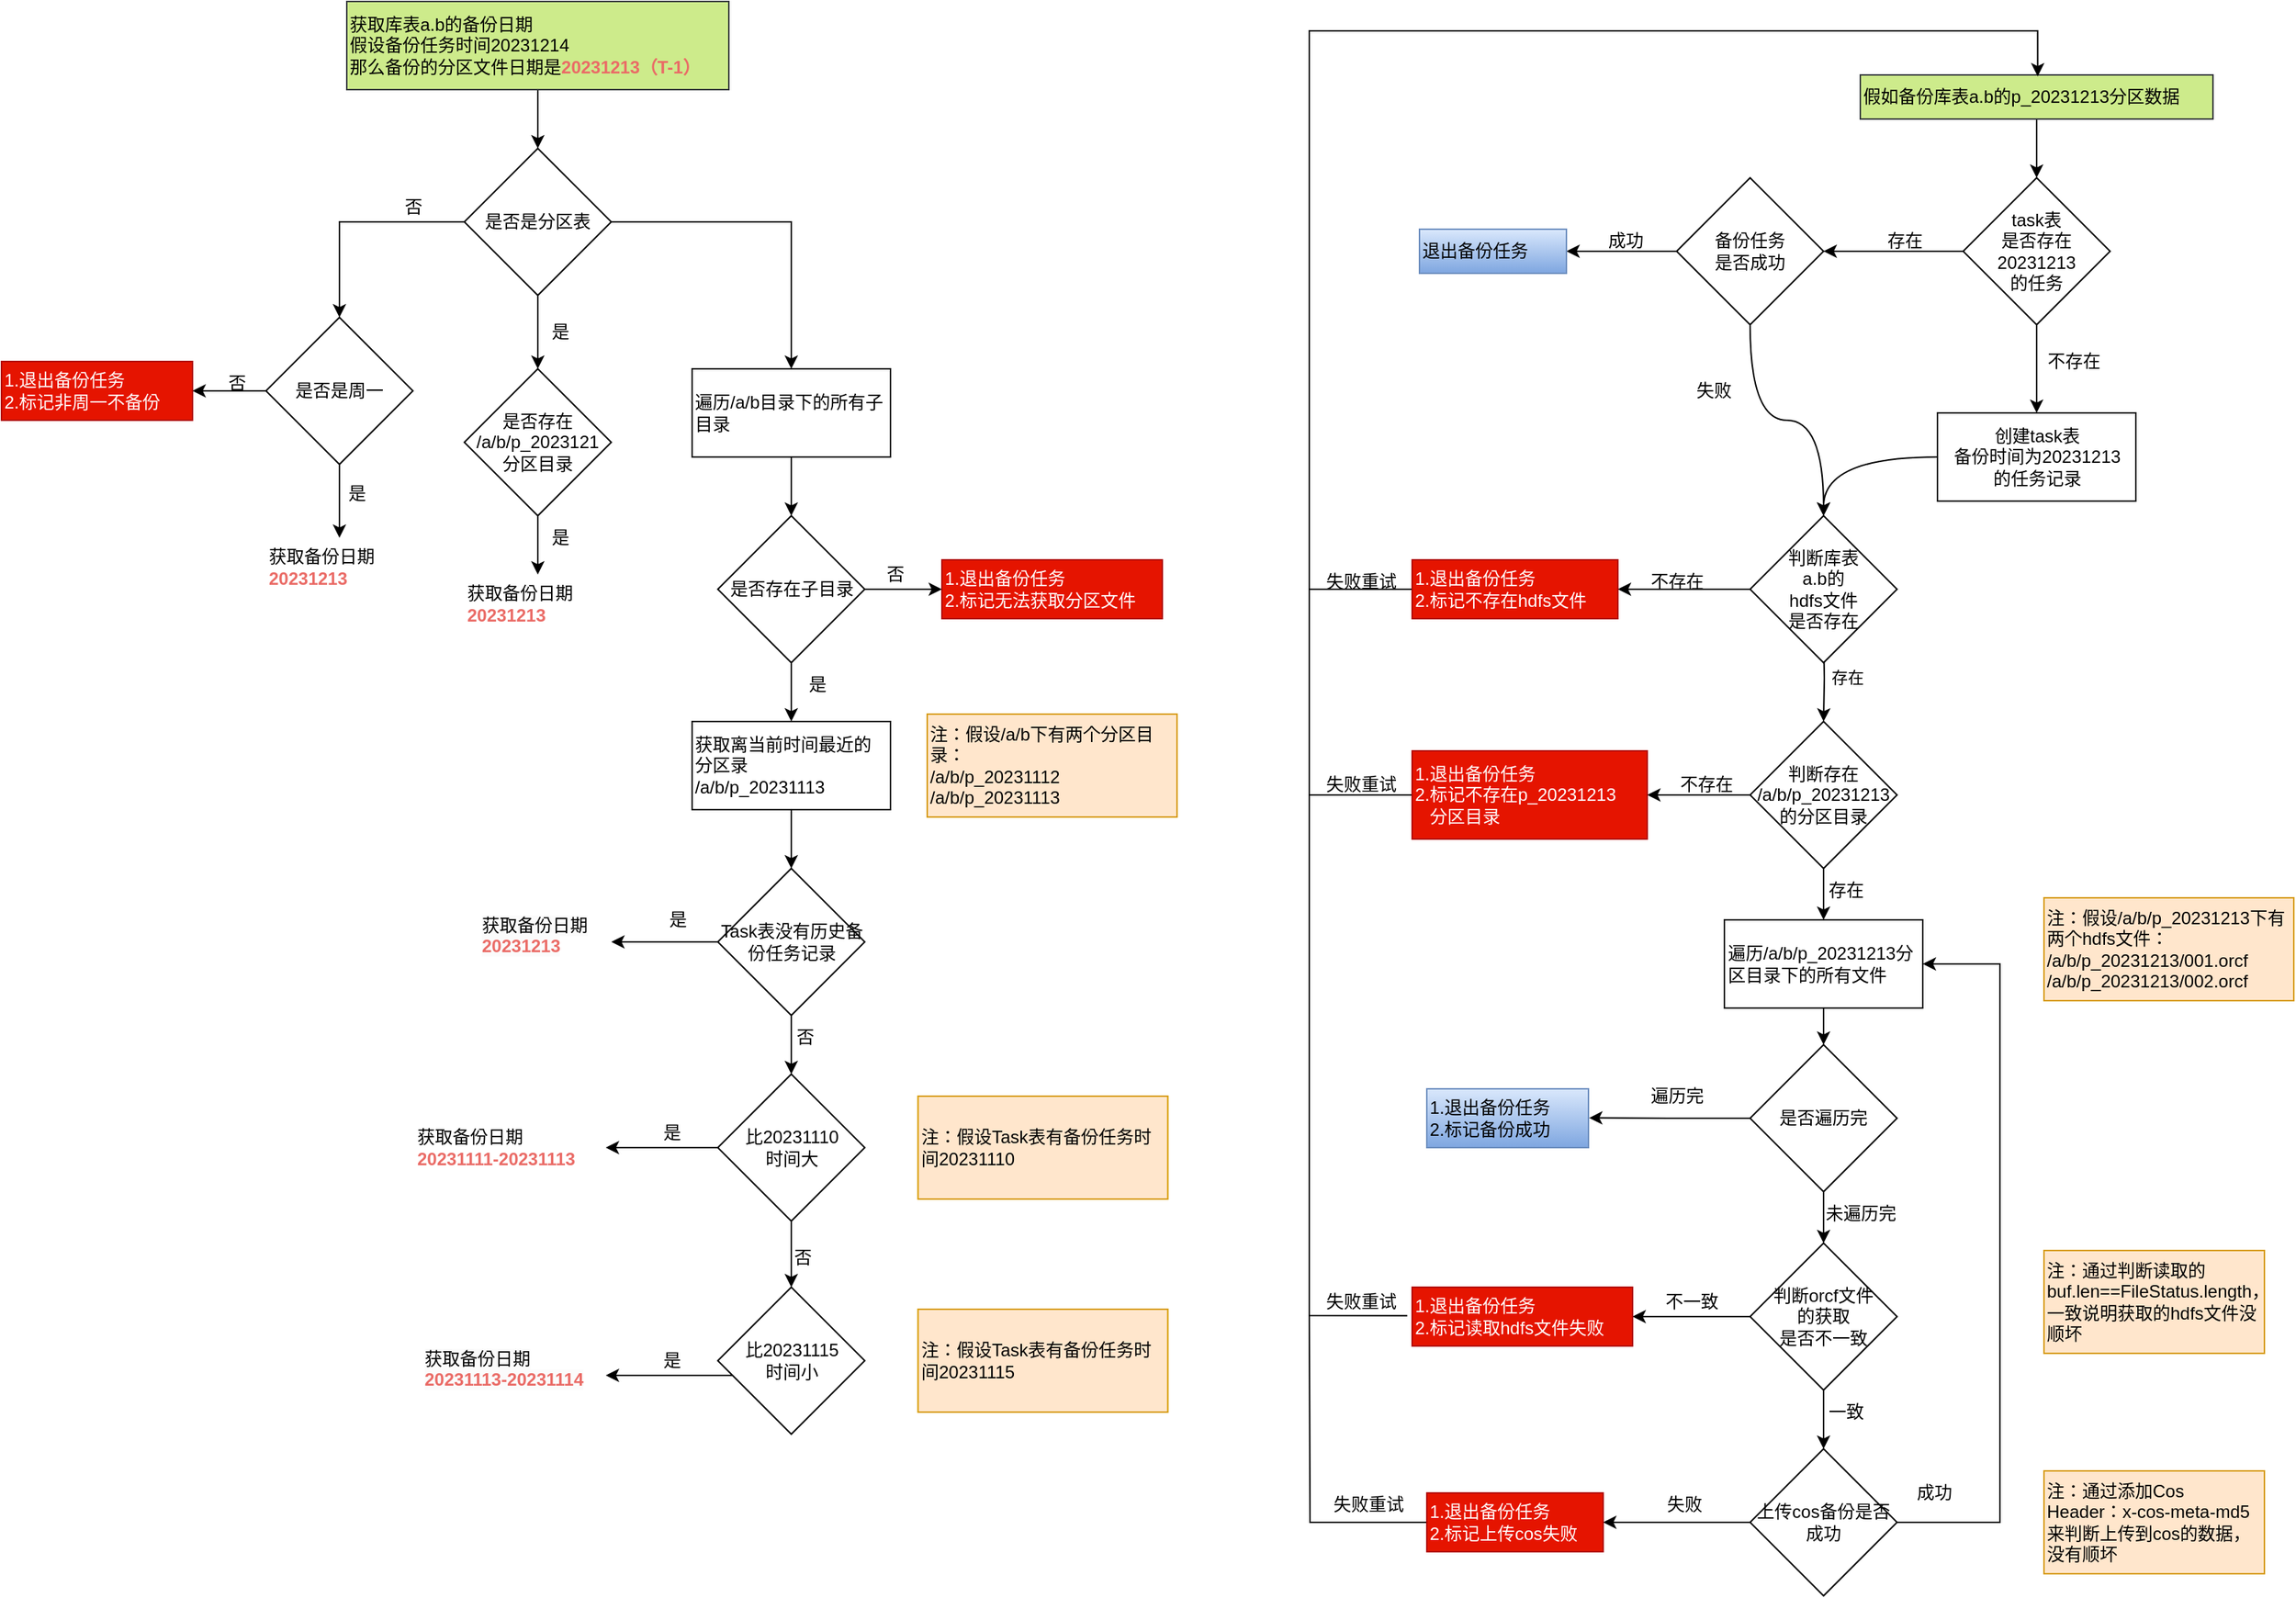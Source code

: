 <mxfile version="22.1.8" type="github">
  <diagram name="Page-1" id="mlTP5GkgayAPcvq2FMzZ">
    <mxGraphModel dx="4140" dy="1319" grid="1" gridSize="10" guides="1" tooltips="1" connect="1" arrows="1" fold="1" page="1" pageScale="1" pageWidth="850" pageHeight="1100" math="0" shadow="0">
      <root>
        <mxCell id="0" />
        <mxCell id="1" parent="0" />
        <mxCell id="9JkG7-nkFBZPGrmJ6e62-5" style="edgeStyle=orthogonalEdgeStyle;rounded=0;orthogonalLoop=1;jettySize=auto;html=1;" parent="1" source="9JkG7-nkFBZPGrmJ6e62-2" target="9JkG7-nkFBZPGrmJ6e62-3" edge="1">
          <mxGeometry relative="1" as="geometry" />
        </mxCell>
        <mxCell id="9JkG7-nkFBZPGrmJ6e62-2" value="假如备份库表a.b的p_20231213分区数据" style="text;html=1;align=left;verticalAlign=middle;resizable=0;points=[];autosize=1;strokeColor=#36393d;fillColor=#cdeb8b;" parent="1" vertex="1">
          <mxGeometry x="295" y="90" width="240" height="30" as="geometry" />
        </mxCell>
        <mxCell id="9JkG7-nkFBZPGrmJ6e62-6" style="edgeStyle=orthogonalEdgeStyle;rounded=0;orthogonalLoop=1;jettySize=auto;html=1;exitX=0.5;exitY=1;exitDx=0;exitDy=0;" parent="1" source="9JkG7-nkFBZPGrmJ6e62-3" target="9JkG7-nkFBZPGrmJ6e62-4" edge="1">
          <mxGeometry relative="1" as="geometry" />
        </mxCell>
        <mxCell id="9JkG7-nkFBZPGrmJ6e62-11" style="edgeStyle=orthogonalEdgeStyle;rounded=0;orthogonalLoop=1;jettySize=auto;html=1;entryX=1;entryY=0.5;entryDx=0;entryDy=0;" parent="1" source="9JkG7-nkFBZPGrmJ6e62-3" target="9JkG7-nkFBZPGrmJ6e62-10" edge="1">
          <mxGeometry relative="1" as="geometry" />
        </mxCell>
        <mxCell id="9JkG7-nkFBZPGrmJ6e62-3" value="task表&lt;br&gt;是否存在20231213&lt;br&gt;的任务" style="rhombus;whiteSpace=wrap;html=1;" parent="1" vertex="1">
          <mxGeometry x="365" y="160" width="100" height="100" as="geometry" />
        </mxCell>
        <mxCell id="9JkG7-nkFBZPGrmJ6e62-18" style="edgeStyle=orthogonalEdgeStyle;rounded=0;orthogonalLoop=1;jettySize=auto;html=1;entryX=0.5;entryY=0;entryDx=0;entryDy=0;curved=1;" parent="1" source="9JkG7-nkFBZPGrmJ6e62-4" target="9JkG7-nkFBZPGrmJ6e62-16" edge="1">
          <mxGeometry relative="1" as="geometry" />
        </mxCell>
        <mxCell id="9JkG7-nkFBZPGrmJ6e62-4" value="创建task表&lt;br&gt;备份时间为20231213&lt;br&gt;的任务记录" style="rounded=0;whiteSpace=wrap;html=1;" parent="1" vertex="1">
          <mxGeometry x="347.5" y="320" width="135" height="60" as="geometry" />
        </mxCell>
        <mxCell id="9JkG7-nkFBZPGrmJ6e62-7" value="不存在" style="text;html=1;align=center;verticalAlign=middle;resizable=0;points=[];autosize=1;strokeColor=none;fillColor=none;" parent="1" vertex="1">
          <mxGeometry x="410" y="270" width="60" height="30" as="geometry" />
        </mxCell>
        <mxCell id="9JkG7-nkFBZPGrmJ6e62-13" style="edgeStyle=orthogonalEdgeStyle;rounded=0;orthogonalLoop=1;jettySize=auto;html=1;" parent="1" source="9JkG7-nkFBZPGrmJ6e62-10" target="9JkG7-nkFBZPGrmJ6e62-12" edge="1">
          <mxGeometry relative="1" as="geometry" />
        </mxCell>
        <mxCell id="9JkG7-nkFBZPGrmJ6e62-17" style="edgeStyle=orthogonalEdgeStyle;rounded=0;orthogonalLoop=1;jettySize=auto;html=1;entryX=0.5;entryY=0;entryDx=0;entryDy=0;curved=1;" parent="1" source="9JkG7-nkFBZPGrmJ6e62-10" target="9JkG7-nkFBZPGrmJ6e62-16" edge="1">
          <mxGeometry relative="1" as="geometry" />
        </mxCell>
        <mxCell id="9JkG7-nkFBZPGrmJ6e62-10" value="备份任务&lt;br&gt;是否成功" style="rhombus;whiteSpace=wrap;html=1;" parent="1" vertex="1">
          <mxGeometry x="170" y="160" width="100" height="100" as="geometry" />
        </mxCell>
        <mxCell id="9JkG7-nkFBZPGrmJ6e62-12" value="退出备份任务" style="text;html=1;align=left;verticalAlign=middle;resizable=0;points=[];autosize=1;strokeColor=#6c8ebf;fillColor=#dae8fc;gradientColor=#7ea6e0;" parent="1" vertex="1">
          <mxGeometry x="-5" y="195" width="100" height="30" as="geometry" />
        </mxCell>
        <mxCell id="9JkG7-nkFBZPGrmJ6e62-14" value="成功" style="text;html=1;align=center;verticalAlign=middle;resizable=0;points=[];autosize=1;strokeColor=none;fillColor=none;" parent="1" vertex="1">
          <mxGeometry x="110" y="188" width="50" height="30" as="geometry" />
        </mxCell>
        <mxCell id="9JkG7-nkFBZPGrmJ6e62-15" value="存在" style="text;html=1;align=center;verticalAlign=middle;resizable=0;points=[];autosize=1;strokeColor=none;fillColor=none;" parent="1" vertex="1">
          <mxGeometry x="300" y="188" width="50" height="30" as="geometry" />
        </mxCell>
        <mxCell id="9JkG7-nkFBZPGrmJ6e62-20" style="edgeStyle=orthogonalEdgeStyle;rounded=0;orthogonalLoop=1;jettySize=auto;html=1;" parent="1" source="9JkG7-nkFBZPGrmJ6e62-16" target="9JkG7-nkFBZPGrmJ6e62-19" edge="1">
          <mxGeometry relative="1" as="geometry" />
        </mxCell>
        <mxCell id="9JkG7-nkFBZPGrmJ6e62-23" style="edgeStyle=orthogonalEdgeStyle;rounded=0;orthogonalLoop=1;jettySize=auto;html=1;" parent="1" target="9JkG7-nkFBZPGrmJ6e62-22" edge="1">
          <mxGeometry relative="1" as="geometry">
            <mxPoint x="270" y="470" as="sourcePoint" />
          </mxGeometry>
        </mxCell>
        <mxCell id="9JkG7-nkFBZPGrmJ6e62-24" value="存在" style="edgeLabel;html=1;align=center;verticalAlign=middle;resizable=0;points=[];" parent="9JkG7-nkFBZPGrmJ6e62-23" vertex="1" connectable="0">
          <mxGeometry x="-0.4" y="8" relative="1" as="geometry">
            <mxPoint x="7" y="12" as="offset" />
          </mxGeometry>
        </mxCell>
        <mxCell id="9JkG7-nkFBZPGrmJ6e62-16" value="判断库表&lt;br&gt;a.b的&lt;br&gt;hdfs文件&lt;br&gt;是否存在" style="rhombus;whiteSpace=wrap;html=1;" parent="1" vertex="1">
          <mxGeometry x="220" y="390" width="100" height="100" as="geometry" />
        </mxCell>
        <mxCell id="9JkG7-nkFBZPGrmJ6e62-71" style="edgeStyle=orthogonalEdgeStyle;rounded=0;orthogonalLoop=1;jettySize=auto;html=1;entryX=0.503;entryY=0.033;entryDx=0;entryDy=0;entryPerimeter=0;" parent="1" source="9JkG7-nkFBZPGrmJ6e62-19" target="9JkG7-nkFBZPGrmJ6e62-2" edge="1">
          <mxGeometry relative="1" as="geometry">
            <mxPoint x="-50" y="110" as="targetPoint" />
            <Array as="points">
              <mxPoint x="-80" y="440" />
              <mxPoint x="-80" y="60" />
              <mxPoint x="416" y="60" />
            </Array>
          </mxGeometry>
        </mxCell>
        <mxCell id="9JkG7-nkFBZPGrmJ6e62-19" value="1.退出备份任务&lt;br&gt;2.标记不存在hdfs文件" style="text;html=1;align=left;verticalAlign=middle;resizable=0;points=[];autosize=1;strokeColor=#B20000;fillColor=#e51400;fontColor=#ffffff;" parent="1" vertex="1">
          <mxGeometry x="-10" y="420" width="140" height="40" as="geometry" />
        </mxCell>
        <mxCell id="9JkG7-nkFBZPGrmJ6e62-21" value="不存在" style="text;html=1;align=center;verticalAlign=middle;resizable=0;points=[];autosize=1;strokeColor=none;fillColor=none;" parent="1" vertex="1">
          <mxGeometry x="140" y="420" width="60" height="30" as="geometry" />
        </mxCell>
        <mxCell id="9JkG7-nkFBZPGrmJ6e62-27" style="edgeStyle=orthogonalEdgeStyle;rounded=0;orthogonalLoop=1;jettySize=auto;html=1;" parent="1" source="9JkG7-nkFBZPGrmJ6e62-22" target="9JkG7-nkFBZPGrmJ6e62-25" edge="1">
          <mxGeometry relative="1" as="geometry" />
        </mxCell>
        <mxCell id="9JkG7-nkFBZPGrmJ6e62-31" style="edgeStyle=orthogonalEdgeStyle;rounded=0;orthogonalLoop=1;jettySize=auto;html=1;" parent="1" source="9JkG7-nkFBZPGrmJ6e62-22" target="9JkG7-nkFBZPGrmJ6e62-30" edge="1">
          <mxGeometry relative="1" as="geometry" />
        </mxCell>
        <mxCell id="9JkG7-nkFBZPGrmJ6e62-22" value="判断存在&lt;br&gt;/a/b/p_20231213&lt;br&gt;的分区目录" style="rhombus;whiteSpace=wrap;html=1;" parent="1" vertex="1">
          <mxGeometry x="220" y="530" width="100" height="100" as="geometry" />
        </mxCell>
        <mxCell id="9JkG7-nkFBZPGrmJ6e62-72" style="edgeStyle=orthogonalEdgeStyle;rounded=0;orthogonalLoop=1;jettySize=auto;html=1;endArrow=none;endFill=0;" parent="1" source="9JkG7-nkFBZPGrmJ6e62-25" edge="1">
          <mxGeometry relative="1" as="geometry">
            <mxPoint x="-60" y="440" as="targetPoint" />
            <Array as="points">
              <mxPoint x="-80" y="580" />
              <mxPoint x="-80" y="440" />
            </Array>
          </mxGeometry>
        </mxCell>
        <mxCell id="9JkG7-nkFBZPGrmJ6e62-25" value="1.退出备份任务&lt;br&gt;2.标记不存在p_20231213&lt;br&gt;&amp;nbsp; &amp;nbsp;分区目录" style="text;html=1;align=left;verticalAlign=middle;resizable=0;points=[];autosize=1;strokeColor=#B20000;fillColor=#e51400;fontColor=#ffffff;" parent="1" vertex="1">
          <mxGeometry x="-10" y="550" width="160" height="60" as="geometry" />
        </mxCell>
        <mxCell id="9JkG7-nkFBZPGrmJ6e62-28" value="不存在" style="text;html=1;align=center;verticalAlign=middle;resizable=0;points=[];autosize=1;strokeColor=none;fillColor=none;" parent="1" vertex="1">
          <mxGeometry x="160" y="558" width="60" height="30" as="geometry" />
        </mxCell>
        <mxCell id="9JkG7-nkFBZPGrmJ6e62-35" style="edgeStyle=orthogonalEdgeStyle;rounded=0;orthogonalLoop=1;jettySize=auto;html=1;entryX=0.5;entryY=0;entryDx=0;entryDy=0;" parent="1" source="9JkG7-nkFBZPGrmJ6e62-30" target="9JkG7-nkFBZPGrmJ6e62-33" edge="1">
          <mxGeometry relative="1" as="geometry" />
        </mxCell>
        <mxCell id="9JkG7-nkFBZPGrmJ6e62-30" value="遍历/a/b/p_20231213分区目录下的所有文件" style="rounded=0;whiteSpace=wrap;html=1;align=left;" parent="1" vertex="1">
          <mxGeometry x="202.5" y="665" width="135" height="60" as="geometry" />
        </mxCell>
        <mxCell id="9JkG7-nkFBZPGrmJ6e62-32" value="存在" style="text;html=1;align=center;verticalAlign=middle;resizable=0;points=[];autosize=1;strokeColor=none;fillColor=none;" parent="1" vertex="1">
          <mxGeometry x="260" y="630" width="50" height="30" as="geometry" />
        </mxCell>
        <mxCell id="9JkG7-nkFBZPGrmJ6e62-50" style="edgeStyle=orthogonalEdgeStyle;rounded=0;orthogonalLoop=1;jettySize=auto;html=1;" parent="1" source="9JkG7-nkFBZPGrmJ6e62-33" target="9JkG7-nkFBZPGrmJ6e62-45" edge="1">
          <mxGeometry relative="1" as="geometry" />
        </mxCell>
        <mxCell id="9JkG7-nkFBZPGrmJ6e62-33" value="是否遍历完" style="rhombus;whiteSpace=wrap;html=1;" parent="1" vertex="1">
          <mxGeometry x="220" y="750" width="100" height="100" as="geometry" />
        </mxCell>
        <mxCell id="9JkG7-nkFBZPGrmJ6e62-38" value="注：假设/a/b/p_20231213下有两个hdfs文件：&lt;br&gt;/a/b/p_20231213/001.orcf&lt;br&gt;/a/b/p_20231213/002.orcf" style="rounded=0;whiteSpace=wrap;html=1;align=left;fillColor=#ffe6cc;strokeColor=#d79b00;" parent="1" vertex="1">
          <mxGeometry x="420" y="650" width="170" height="70" as="geometry" />
        </mxCell>
        <mxCell id="9JkG7-nkFBZPGrmJ6e62-40" value="注：通过判断读取的buf.len==FileStatus.length，一致说明获取的hdfs文件没顺坏&amp;nbsp;" style="rounded=0;whiteSpace=wrap;html=1;align=left;fillColor=#ffe6cc;strokeColor=#d79b00;" parent="1" vertex="1">
          <mxGeometry x="420" y="890" width="150" height="70" as="geometry" />
        </mxCell>
        <mxCell id="9JkG7-nkFBZPGrmJ6e62-42" value="遍历完" style="text;html=1;align=center;verticalAlign=middle;resizable=0;points=[];autosize=1;strokeColor=none;fillColor=none;" parent="1" vertex="1">
          <mxGeometry x="140" y="770" width="60" height="30" as="geometry" />
        </mxCell>
        <mxCell id="9JkG7-nkFBZPGrmJ6e62-43" value="1.退出备份任务&lt;br&gt;2.标记备份成功" style="text;html=1;align=left;verticalAlign=middle;resizable=0;points=[];autosize=1;strokeColor=#6c8ebf;fillColor=#dae8fc;gradientColor=#7ea6e0;" parent="1" vertex="1">
          <mxGeometry y="780" width="110" height="40" as="geometry" />
        </mxCell>
        <mxCell id="9JkG7-nkFBZPGrmJ6e62-44" style="edgeStyle=orthogonalEdgeStyle;rounded=0;orthogonalLoop=1;jettySize=auto;html=1;" parent="1" source="9JkG7-nkFBZPGrmJ6e62-45" target="9JkG7-nkFBZPGrmJ6e62-47" edge="1">
          <mxGeometry relative="1" as="geometry">
            <mxPoint x="150" y="960" as="targetPoint" />
          </mxGeometry>
        </mxCell>
        <mxCell id="9JkG7-nkFBZPGrmJ6e62-53" style="edgeStyle=orthogonalEdgeStyle;rounded=0;orthogonalLoop=1;jettySize=auto;html=1;" parent="1" source="9JkG7-nkFBZPGrmJ6e62-45" target="9JkG7-nkFBZPGrmJ6e62-52" edge="1">
          <mxGeometry relative="1" as="geometry" />
        </mxCell>
        <mxCell id="9JkG7-nkFBZPGrmJ6e62-45" value="判断orcf文件&lt;br&gt;的获取&lt;br&gt;是否不一致" style="rhombus;whiteSpace=wrap;html=1;" parent="1" vertex="1">
          <mxGeometry x="220" y="885" width="100" height="100" as="geometry" />
        </mxCell>
        <mxCell id="9JkG7-nkFBZPGrmJ6e62-46" value="不一致" style="text;html=1;align=center;verticalAlign=middle;resizable=0;points=[];autosize=1;strokeColor=none;fillColor=none;" parent="1" vertex="1">
          <mxGeometry x="150" y="910" width="60" height="30" as="geometry" />
        </mxCell>
        <mxCell id="9JkG7-nkFBZPGrmJ6e62-73" style="edgeStyle=orthogonalEdgeStyle;rounded=0;orthogonalLoop=1;jettySize=auto;html=1;endArrow=none;endFill=0;exitX=-0.022;exitY=0.483;exitDx=0;exitDy=0;exitPerimeter=0;" parent="1" source="9JkG7-nkFBZPGrmJ6e62-47" edge="1">
          <mxGeometry relative="1" as="geometry">
            <mxPoint x="-70" y="580.0" as="targetPoint" />
            <mxPoint x="-20" y="935.03" as="sourcePoint" />
            <Array as="points">
              <mxPoint x="-80" y="934" />
              <mxPoint x="-80" y="580" />
            </Array>
          </mxGeometry>
        </mxCell>
        <mxCell id="9JkG7-nkFBZPGrmJ6e62-47" value="1.退出备份任务&lt;br&gt;2.标记读取hdfs文件失败" style="text;html=1;align=left;verticalAlign=middle;resizable=0;points=[];autosize=1;strokeColor=#B20000;fillColor=#e51400;fontColor=#ffffff;" parent="1" vertex="1">
          <mxGeometry x="-10" y="915" width="150" height="40" as="geometry" />
        </mxCell>
        <mxCell id="9JkG7-nkFBZPGrmJ6e62-49" style="edgeStyle=orthogonalEdgeStyle;rounded=0;orthogonalLoop=1;jettySize=auto;html=1;entryX=1.004;entryY=0.494;entryDx=0;entryDy=0;entryPerimeter=0;" parent="1" source="9JkG7-nkFBZPGrmJ6e62-33" target="9JkG7-nkFBZPGrmJ6e62-43" edge="1">
          <mxGeometry relative="1" as="geometry" />
        </mxCell>
        <mxCell id="9JkG7-nkFBZPGrmJ6e62-51" value="未遍历完" style="text;html=1;align=center;verticalAlign=middle;resizable=0;points=[];autosize=1;strokeColor=none;fillColor=none;" parent="1" vertex="1">
          <mxGeometry x="260" y="850" width="70" height="30" as="geometry" />
        </mxCell>
        <mxCell id="9JkG7-nkFBZPGrmJ6e62-56" style="edgeStyle=orthogonalEdgeStyle;rounded=0;orthogonalLoop=1;jettySize=auto;html=1;" parent="1" source="9JkG7-nkFBZPGrmJ6e62-52" target="9JkG7-nkFBZPGrmJ6e62-55" edge="1">
          <mxGeometry relative="1" as="geometry" />
        </mxCell>
        <mxCell id="9JkG7-nkFBZPGrmJ6e62-66" style="edgeStyle=orthogonalEdgeStyle;rounded=0;orthogonalLoop=1;jettySize=auto;html=1;exitX=1;exitY=0.5;exitDx=0;exitDy=0;entryX=1;entryY=0.5;entryDx=0;entryDy=0;" parent="1" source="9JkG7-nkFBZPGrmJ6e62-52" target="9JkG7-nkFBZPGrmJ6e62-30" edge="1">
          <mxGeometry relative="1" as="geometry">
            <mxPoint x="360" y="1118" as="sourcePoint" />
            <mxPoint x="377.5" y="693" as="targetPoint" />
            <Array as="points">
              <mxPoint x="390" y="1075" />
              <mxPoint x="390" y="695" />
            </Array>
          </mxGeometry>
        </mxCell>
        <mxCell id="9JkG7-nkFBZPGrmJ6e62-52" value="上传cos备份是否成功" style="rhombus;whiteSpace=wrap;html=1;" parent="1" vertex="1">
          <mxGeometry x="220" y="1025" width="100" height="100" as="geometry" />
        </mxCell>
        <mxCell id="9JkG7-nkFBZPGrmJ6e62-54" value="一致" style="text;html=1;align=center;verticalAlign=middle;resizable=0;points=[];autosize=1;strokeColor=none;fillColor=none;" parent="1" vertex="1">
          <mxGeometry x="260" y="985" width="50" height="30" as="geometry" />
        </mxCell>
        <mxCell id="9JkG7-nkFBZPGrmJ6e62-77" style="edgeStyle=orthogonalEdgeStyle;rounded=0;orthogonalLoop=1;jettySize=auto;html=1;endArrow=none;endFill=0;" parent="1" source="9JkG7-nkFBZPGrmJ6e62-55" edge="1">
          <mxGeometry relative="1" as="geometry">
            <mxPoint x="-80" y="930" as="targetPoint" />
          </mxGeometry>
        </mxCell>
        <mxCell id="9JkG7-nkFBZPGrmJ6e62-55" value="1.退出备份任务&lt;br&gt;2.标记上传cos失败" style="text;html=1;align=left;verticalAlign=middle;resizable=0;points=[];autosize=1;strokeColor=#B20000;fillColor=#e51400;fontColor=#ffffff;" parent="1" vertex="1">
          <mxGeometry y="1055" width="120" height="40" as="geometry" />
        </mxCell>
        <mxCell id="9JkG7-nkFBZPGrmJ6e62-57" value="失败" style="text;html=1;align=center;verticalAlign=middle;resizable=0;points=[];autosize=1;strokeColor=none;fillColor=none;" parent="1" vertex="1">
          <mxGeometry x="150" y="1048" width="50" height="30" as="geometry" />
        </mxCell>
        <mxCell id="9JkG7-nkFBZPGrmJ6e62-61" value="失败" style="text;html=1;align=center;verticalAlign=middle;resizable=0;points=[];autosize=1;strokeColor=none;fillColor=none;" parent="1" vertex="1">
          <mxGeometry x="170" y="290" width="50" height="30" as="geometry" />
        </mxCell>
        <mxCell id="9JkG7-nkFBZPGrmJ6e62-62" value="注：通过添加Cos Header：x-cos-meta-md5 来判断上传到cos的数据，没有顺坏" style="rounded=0;whiteSpace=wrap;html=1;align=left;fillColor=#ffe6cc;strokeColor=#d79b00;" parent="1" vertex="1">
          <mxGeometry x="420" y="1040" width="150" height="70" as="geometry" />
        </mxCell>
        <mxCell id="9JkG7-nkFBZPGrmJ6e62-67" value="成功" style="text;html=1;align=center;verticalAlign=middle;resizable=0;points=[];autosize=1;strokeColor=none;fillColor=none;" parent="1" vertex="1">
          <mxGeometry x="320" y="1040" width="50" height="30" as="geometry" />
        </mxCell>
        <mxCell id="9JkG7-nkFBZPGrmJ6e62-75" value="失败重试" style="text;html=1;align=center;verticalAlign=middle;resizable=0;points=[];autosize=1;strokeColor=none;fillColor=none;" parent="1" vertex="1">
          <mxGeometry x="-80" y="420" width="70" height="30" as="geometry" />
        </mxCell>
        <mxCell id="9JkG7-nkFBZPGrmJ6e62-78" value="失败重试" style="text;html=1;align=center;verticalAlign=middle;resizable=0;points=[];autosize=1;strokeColor=none;fillColor=none;" parent="1" vertex="1">
          <mxGeometry x="-80" y="558" width="70" height="30" as="geometry" />
        </mxCell>
        <mxCell id="9JkG7-nkFBZPGrmJ6e62-79" value="失败重试" style="text;html=1;align=center;verticalAlign=middle;resizable=0;points=[];autosize=1;strokeColor=none;fillColor=none;" parent="1" vertex="1">
          <mxGeometry x="-80" y="910" width="70" height="30" as="geometry" />
        </mxCell>
        <mxCell id="9JkG7-nkFBZPGrmJ6e62-80" value="失败重试" style="text;html=1;align=center;verticalAlign=middle;resizable=0;points=[];autosize=1;strokeColor=none;fillColor=none;" parent="1" vertex="1">
          <mxGeometry x="-75" y="1048" width="70" height="30" as="geometry" />
        </mxCell>
        <mxCell id="yVIKYQYEI10mW0dex-vL-10" style="edgeStyle=orthogonalEdgeStyle;rounded=0;orthogonalLoop=1;jettySize=auto;html=1;" edge="1" parent="1" source="yVIKYQYEI10mW0dex-vL-1" target="yVIKYQYEI10mW0dex-vL-3">
          <mxGeometry relative="1" as="geometry" />
        </mxCell>
        <mxCell id="yVIKYQYEI10mW0dex-vL-1" value="获取库表a.b的备份日期&lt;br&gt;假设备份任务时间20231214&lt;br&gt;那么备份的分区文件日期是&lt;font color=&quot;#ea6b66&quot;&gt;&lt;b&gt;20231213（T-1）&lt;/b&gt;&lt;/font&gt;" style="text;html=1;align=left;verticalAlign=middle;resizable=0;points=[];autosize=1;strokeColor=#36393d;fillColor=#cdeb8b;" vertex="1" parent="1">
          <mxGeometry x="-735" y="40" width="260" height="60" as="geometry" />
        </mxCell>
        <mxCell id="yVIKYQYEI10mW0dex-vL-5" style="edgeStyle=orthogonalEdgeStyle;rounded=0;orthogonalLoop=1;jettySize=auto;html=1;" edge="1" parent="1" source="yVIKYQYEI10mW0dex-vL-3" target="yVIKYQYEI10mW0dex-vL-4">
          <mxGeometry relative="1" as="geometry" />
        </mxCell>
        <mxCell id="yVIKYQYEI10mW0dex-vL-15" style="edgeStyle=orthogonalEdgeStyle;rounded=0;orthogonalLoop=1;jettySize=auto;html=1;entryX=0.5;entryY=0;entryDx=0;entryDy=0;" edge="1" parent="1" source="yVIKYQYEI10mW0dex-vL-3" target="yVIKYQYEI10mW0dex-vL-16">
          <mxGeometry relative="1" as="geometry">
            <mxPoint x="-540" y="320" as="targetPoint" />
          </mxGeometry>
        </mxCell>
        <mxCell id="yVIKYQYEI10mW0dex-vL-21" style="edgeStyle=orthogonalEdgeStyle;rounded=0;orthogonalLoop=1;jettySize=auto;html=1;entryX=0.5;entryY=0;entryDx=0;entryDy=0;" edge="1" parent="1" source="yVIKYQYEI10mW0dex-vL-3" target="yVIKYQYEI10mW0dex-vL-22">
          <mxGeometry relative="1" as="geometry">
            <mxPoint x="-410" y="310" as="targetPoint" />
          </mxGeometry>
        </mxCell>
        <mxCell id="yVIKYQYEI10mW0dex-vL-3" value="是否是分区表" style="rhombus;whiteSpace=wrap;html=1;" vertex="1" parent="1">
          <mxGeometry x="-655" y="140" width="100" height="100" as="geometry" />
        </mxCell>
        <mxCell id="yVIKYQYEI10mW0dex-vL-8" style="edgeStyle=orthogonalEdgeStyle;rounded=0;orthogonalLoop=1;jettySize=auto;html=1;" edge="1" parent="1" source="yVIKYQYEI10mW0dex-vL-4" target="yVIKYQYEI10mW0dex-vL-7">
          <mxGeometry relative="1" as="geometry" />
        </mxCell>
        <mxCell id="yVIKYQYEI10mW0dex-vL-13" style="edgeStyle=orthogonalEdgeStyle;rounded=0;orthogonalLoop=1;jettySize=auto;html=1;" edge="1" parent="1" source="yVIKYQYEI10mW0dex-vL-4" target="yVIKYQYEI10mW0dex-vL-12">
          <mxGeometry relative="1" as="geometry" />
        </mxCell>
        <mxCell id="yVIKYQYEI10mW0dex-vL-4" value="是否是周一" style="rhombus;whiteSpace=wrap;html=1;" vertex="1" parent="1">
          <mxGeometry x="-790" y="255" width="100" height="100" as="geometry" />
        </mxCell>
        <mxCell id="yVIKYQYEI10mW0dex-vL-7" value="获取备份日期&lt;br&gt;&lt;b style=&quot;--tw-border-spacing-x: 0; --tw-border-spacing-y: 0; --tw-translate-x: 0; --tw-translate-y: 0; --tw-rotate: 0; --tw-skew-x: 0; --tw-skew-y: 0; --tw-scale-x: 1; --tw-scale-y: 1; --tw-pan-x: ; --tw-pan-y: ; --tw-pinch-zoom: ; --tw-scroll-snap-strictness: proximity; --tw-gradient-from-position: ; --tw-gradient-via-position: ; --tw-gradient-to-position: ; --tw-ordinal: ; --tw-slashed-zero: ; --tw-numeric-figure: ; --tw-numeric-spacing: ; --tw-numeric-fraction: ; --tw-ring-inset: ; --tw-ring-offset-width: 0px; --tw-ring-offset-color: #fff; --tw-ring-color: rgb(59 130 246 / .5); --tw-ring-offset-shadow: 0 0 #0000; --tw-ring-shadow: 0 0 #0000; --tw-shadow: 0 0 #0000; --tw-shadow-colored: 0 0 #0000; --tw-blur: ; --tw-brightness: ; --tw-contrast: ; --tw-grayscale: ; --tw-hue-rotate: ; --tw-invert: ; --tw-saturate: ; --tw-sepia: ; --tw-drop-shadow: ; --tw-backdrop-blur: ; --tw-backdrop-brightness: ; --tw-backdrop-contrast: ; --tw-backdrop-grayscale: ; --tw-backdrop-hue-rotate: ; --tw-backdrop-invert: ; --tw-backdrop-opacity: ; --tw-backdrop-saturate: ; --tw-backdrop-sepia: ; border-color: var(--border-color); color: rgb(234, 107, 102);&quot;&gt;20231213&lt;/b&gt;" style="text;html=1;align=left;verticalAlign=middle;resizable=0;points=[];autosize=1;strokeColor=none;fillColor=none;" vertex="1" parent="1">
          <mxGeometry x="-790" y="405" width="100" height="40" as="geometry" />
        </mxCell>
        <mxCell id="yVIKYQYEI10mW0dex-vL-9" value="否" style="text;html=1;align=center;verticalAlign=middle;resizable=0;points=[];autosize=1;strokeColor=none;fillColor=none;" vertex="1" parent="1">
          <mxGeometry x="-710" y="165" width="40" height="30" as="geometry" />
        </mxCell>
        <mxCell id="yVIKYQYEI10mW0dex-vL-11" value="&amp;nbsp;是" style="text;html=1;align=center;verticalAlign=middle;resizable=0;points=[];autosize=1;strokeColor=none;fillColor=none;" vertex="1" parent="1">
          <mxGeometry x="-750" y="360" width="40" height="30" as="geometry" />
        </mxCell>
        <mxCell id="yVIKYQYEI10mW0dex-vL-12" value="1.退出备份任务&lt;br&gt;2.标记非周一不备份" style="text;html=1;align=left;verticalAlign=middle;resizable=0;points=[];autosize=1;strokeColor=#B20000;fillColor=#e51400;fontColor=#ffffff;" vertex="1" parent="1">
          <mxGeometry x="-970" y="285" width="130" height="40" as="geometry" />
        </mxCell>
        <mxCell id="yVIKYQYEI10mW0dex-vL-14" value="否" style="text;html=1;align=center;verticalAlign=middle;resizable=0;points=[];autosize=1;strokeColor=none;fillColor=none;" vertex="1" parent="1">
          <mxGeometry x="-830" y="285" width="40" height="30" as="geometry" />
        </mxCell>
        <mxCell id="yVIKYQYEI10mW0dex-vL-61" style="edgeStyle=orthogonalEdgeStyle;rounded=0;orthogonalLoop=1;jettySize=auto;html=1;" edge="1" parent="1" source="yVIKYQYEI10mW0dex-vL-16" target="yVIKYQYEI10mW0dex-vL-19">
          <mxGeometry relative="1" as="geometry" />
        </mxCell>
        <mxCell id="yVIKYQYEI10mW0dex-vL-16" value="是否存在&lt;br&gt;/a/b/p_2023121&lt;br&gt;分区目录" style="rhombus;whiteSpace=wrap;html=1;" vertex="1" parent="1">
          <mxGeometry x="-655" y="290" width="100" height="100" as="geometry" />
        </mxCell>
        <mxCell id="yVIKYQYEI10mW0dex-vL-17" value="是" style="text;html=1;align=center;verticalAlign=middle;resizable=0;points=[];autosize=1;strokeColor=none;fillColor=none;" vertex="1" parent="1">
          <mxGeometry x="-610" y="250" width="40" height="30" as="geometry" />
        </mxCell>
        <mxCell id="yVIKYQYEI10mW0dex-vL-19" value="获取备份日期&lt;br&gt;&lt;b style=&quot;--tw-border-spacing-x: 0; --tw-border-spacing-y: 0; --tw-translate-x: 0; --tw-translate-y: 0; --tw-rotate: 0; --tw-skew-x: 0; --tw-skew-y: 0; --tw-scale-x: 1; --tw-scale-y: 1; --tw-pan-x: ; --tw-pan-y: ; --tw-pinch-zoom: ; --tw-scroll-snap-strictness: proximity; --tw-gradient-from-position: ; --tw-gradient-via-position: ; --tw-gradient-to-position: ; --tw-ordinal: ; --tw-slashed-zero: ; --tw-numeric-figure: ; --tw-numeric-spacing: ; --tw-numeric-fraction: ; --tw-ring-inset: ; --tw-ring-offset-width: 0px; --tw-ring-offset-color: #fff; --tw-ring-color: rgb(59 130 246 / .5); --tw-ring-offset-shadow: 0 0 #0000; --tw-ring-shadow: 0 0 #0000; --tw-shadow: 0 0 #0000; --tw-shadow-colored: 0 0 #0000; --tw-blur: ; --tw-brightness: ; --tw-contrast: ; --tw-grayscale: ; --tw-hue-rotate: ; --tw-invert: ; --tw-saturate: ; --tw-sepia: ; --tw-drop-shadow: ; --tw-backdrop-blur: ; --tw-backdrop-brightness: ; --tw-backdrop-contrast: ; --tw-backdrop-grayscale: ; --tw-backdrop-hue-rotate: ; --tw-backdrop-invert: ; --tw-backdrop-opacity: ; --tw-backdrop-saturate: ; --tw-backdrop-sepia: ; border-color: var(--border-color); color: rgb(234, 107, 102);&quot;&gt;20231213&lt;/b&gt;" style="text;html=1;align=left;verticalAlign=middle;resizable=0;points=[];autosize=1;strokeColor=none;fillColor=none;" vertex="1" parent="1">
          <mxGeometry x="-655" y="430" width="100" height="40" as="geometry" />
        </mxCell>
        <mxCell id="yVIKYQYEI10mW0dex-vL-20" value="是" style="text;html=1;align=center;verticalAlign=middle;resizable=0;points=[];autosize=1;strokeColor=none;fillColor=none;" vertex="1" parent="1">
          <mxGeometry x="-610" y="390" width="40" height="30" as="geometry" />
        </mxCell>
        <mxCell id="yVIKYQYEI10mW0dex-vL-24" style="edgeStyle=orthogonalEdgeStyle;rounded=0;orthogonalLoop=1;jettySize=auto;html=1;entryX=0.5;entryY=0;entryDx=0;entryDy=0;" edge="1" parent="1" source="yVIKYQYEI10mW0dex-vL-22" target="yVIKYQYEI10mW0dex-vL-25">
          <mxGeometry relative="1" as="geometry">
            <mxPoint x="-432.5" y="400" as="targetPoint" />
          </mxGeometry>
        </mxCell>
        <mxCell id="yVIKYQYEI10mW0dex-vL-22" value="遍历/a/b目录下的所有子目录" style="rounded=0;whiteSpace=wrap;html=1;align=left;" vertex="1" parent="1">
          <mxGeometry x="-500" y="290" width="135" height="60" as="geometry" />
        </mxCell>
        <mxCell id="yVIKYQYEI10mW0dex-vL-27" style="edgeStyle=orthogonalEdgeStyle;rounded=0;orthogonalLoop=1;jettySize=auto;html=1;" edge="1" parent="1" source="yVIKYQYEI10mW0dex-vL-25" target="yVIKYQYEI10mW0dex-vL-26">
          <mxGeometry relative="1" as="geometry" />
        </mxCell>
        <mxCell id="yVIKYQYEI10mW0dex-vL-31" style="edgeStyle=orthogonalEdgeStyle;rounded=0;orthogonalLoop=1;jettySize=auto;html=1;" edge="1" parent="1" source="yVIKYQYEI10mW0dex-vL-25" target="yVIKYQYEI10mW0dex-vL-29">
          <mxGeometry relative="1" as="geometry" />
        </mxCell>
        <mxCell id="yVIKYQYEI10mW0dex-vL-25" value="是否存在子目录" style="rhombus;whiteSpace=wrap;html=1;" vertex="1" parent="1">
          <mxGeometry x="-482.5" y="390" width="100" height="100" as="geometry" />
        </mxCell>
        <mxCell id="yVIKYQYEI10mW0dex-vL-26" value="1.退出备份任务&lt;br&gt;2.标记无法获取分区文件" style="text;html=1;align=left;verticalAlign=middle;resizable=0;points=[];autosize=1;strokeColor=#B20000;fillColor=#e51400;fontColor=#ffffff;" vertex="1" parent="1">
          <mxGeometry x="-330" y="420" width="150" height="40" as="geometry" />
        </mxCell>
        <mxCell id="yVIKYQYEI10mW0dex-vL-28" value="否" style="text;html=1;align=center;verticalAlign=middle;resizable=0;points=[];autosize=1;strokeColor=none;fillColor=none;" vertex="1" parent="1">
          <mxGeometry x="-382.5" y="415" width="40" height="30" as="geometry" />
        </mxCell>
        <mxCell id="yVIKYQYEI10mW0dex-vL-45" style="edgeStyle=orthogonalEdgeStyle;rounded=0;orthogonalLoop=1;jettySize=auto;html=1;" edge="1" parent="1" source="yVIKYQYEI10mW0dex-vL-29" target="yVIKYQYEI10mW0dex-vL-44">
          <mxGeometry relative="1" as="geometry" />
        </mxCell>
        <mxCell id="yVIKYQYEI10mW0dex-vL-29" value="获取离当前时间最近的&lt;br&gt;分区录&lt;br&gt;/a/b/p_20231113" style="rounded=0;whiteSpace=wrap;html=1;align=left;" vertex="1" parent="1">
          <mxGeometry x="-500" y="530" width="135" height="60" as="geometry" />
        </mxCell>
        <mxCell id="yVIKYQYEI10mW0dex-vL-30" value="注：假设/a/b下有两个分区目录：&lt;br&gt;/a/b/p_20231112&lt;br&gt;/a/b/p_20231113" style="rounded=0;whiteSpace=wrap;html=1;align=left;fillColor=#ffe6cc;strokeColor=#d79b00;" vertex="1" parent="1">
          <mxGeometry x="-340" y="525" width="170" height="70" as="geometry" />
        </mxCell>
        <mxCell id="yVIKYQYEI10mW0dex-vL-37" style="edgeStyle=orthogonalEdgeStyle;rounded=0;orthogonalLoop=1;jettySize=auto;html=1;entryX=0.5;entryY=0;entryDx=0;entryDy=0;" edge="1" parent="1" source="yVIKYQYEI10mW0dex-vL-32" target="yVIKYQYEI10mW0dex-vL-52">
          <mxGeometry relative="1" as="geometry">
            <mxPoint x="-436.25" y="950.0" as="targetPoint" />
          </mxGeometry>
        </mxCell>
        <mxCell id="yVIKYQYEI10mW0dex-vL-39" style="edgeStyle=orthogonalEdgeStyle;rounded=0;orthogonalLoop=1;jettySize=auto;html=1;" edge="1" parent="1" source="yVIKYQYEI10mW0dex-vL-32" target="yVIKYQYEI10mW0dex-vL-40">
          <mxGeometry relative="1" as="geometry">
            <mxPoint x="-553.75" y="850" as="targetPoint" />
            <Array as="points" />
          </mxGeometry>
        </mxCell>
        <mxCell id="yVIKYQYEI10mW0dex-vL-32" value="比20231110&lt;br&gt;时间大" style="rhombus;whiteSpace=wrap;html=1;" vertex="1" parent="1">
          <mxGeometry x="-482.5" y="770" width="100" height="100" as="geometry" />
        </mxCell>
        <mxCell id="yVIKYQYEI10mW0dex-vL-33" value="注：假设Task表有备份任务时间20231110" style="rounded=0;whiteSpace=wrap;html=1;align=left;fillColor=#ffe6cc;strokeColor=#d79b00;" vertex="1" parent="1">
          <mxGeometry x="-346.25" y="785" width="170" height="70" as="geometry" />
        </mxCell>
        <mxCell id="yVIKYQYEI10mW0dex-vL-40" value="获取备份日期&lt;br&gt;&lt;b style=&quot;--tw-border-spacing-x: 0; --tw-border-spacing-y: 0; --tw-translate-x: 0; --tw-translate-y: 0; --tw-rotate: 0; --tw-skew-x: 0; --tw-skew-y: 0; --tw-scale-x: 1; --tw-scale-y: 1; --tw-pan-x: ; --tw-pan-y: ; --tw-pinch-zoom: ; --tw-scroll-snap-strictness: proximity; --tw-gradient-from-position: ; --tw-gradient-via-position: ; --tw-gradient-to-position: ; --tw-ordinal: ; --tw-slashed-zero: ; --tw-numeric-figure: ; --tw-numeric-spacing: ; --tw-numeric-fraction: ; --tw-ring-inset: ; --tw-ring-offset-width: 0px; --tw-ring-offset-color: #fff; --tw-ring-color: rgb(59 130 246 / .5); --tw-ring-offset-shadow: 0 0 #0000; --tw-ring-shadow: 0 0 #0000; --tw-shadow: 0 0 #0000; --tw-shadow-colored: 0 0 #0000; --tw-blur: ; --tw-brightness: ; --tw-contrast: ; --tw-grayscale: ; --tw-hue-rotate: ; --tw-invert: ; --tw-saturate: ; --tw-sepia: ; --tw-drop-shadow: ; --tw-backdrop-blur: ; --tw-backdrop-brightness: ; --tw-backdrop-contrast: ; --tw-backdrop-grayscale: ; --tw-backdrop-hue-rotate: ; --tw-backdrop-invert: ; --tw-backdrop-opacity: ; --tw-backdrop-saturate: ; --tw-backdrop-sepia: ; border-color: var(--border-color); color: rgb(234, 107, 102);&quot;&gt;20231111-20231113&lt;/b&gt;" style="text;html=1;align=left;verticalAlign=middle;resizable=0;points=[];autosize=1;strokeColor=none;fillColor=none;" vertex="1" parent="1">
          <mxGeometry x="-688.75" y="800" width="130" height="40" as="geometry" />
        </mxCell>
        <mxCell id="yVIKYQYEI10mW0dex-vL-41" value="是" style="text;html=1;align=center;verticalAlign=middle;resizable=0;points=[];autosize=1;strokeColor=none;fillColor=none;" vertex="1" parent="1">
          <mxGeometry x="-533.75" y="795" width="40" height="30" as="geometry" />
        </mxCell>
        <mxCell id="yVIKYQYEI10mW0dex-vL-43" value="是" style="text;html=1;align=center;verticalAlign=middle;resizable=0;points=[];autosize=1;strokeColor=none;fillColor=none;" vertex="1" parent="1">
          <mxGeometry x="-435" y="490" width="40" height="30" as="geometry" />
        </mxCell>
        <mxCell id="yVIKYQYEI10mW0dex-vL-49" style="edgeStyle=orthogonalEdgeStyle;rounded=0;orthogonalLoop=1;jettySize=auto;html=1;exitX=0.5;exitY=1;exitDx=0;exitDy=0;" edge="1" parent="1" source="yVIKYQYEI10mW0dex-vL-44" target="yVIKYQYEI10mW0dex-vL-32">
          <mxGeometry relative="1" as="geometry">
            <mxPoint x="-436.25" y="763" as="sourcePoint" />
          </mxGeometry>
        </mxCell>
        <mxCell id="yVIKYQYEI10mW0dex-vL-60" style="edgeStyle=orthogonalEdgeStyle;rounded=0;orthogonalLoop=1;jettySize=auto;html=1;" edge="1" parent="1" source="yVIKYQYEI10mW0dex-vL-44" target="yVIKYQYEI10mW0dex-vL-47">
          <mxGeometry relative="1" as="geometry" />
        </mxCell>
        <mxCell id="yVIKYQYEI10mW0dex-vL-44" value="Task表没有历史备份任务记录" style="rhombus;whiteSpace=wrap;html=1;" vertex="1" parent="1">
          <mxGeometry x="-482.5" y="630" width="100" height="100" as="geometry" />
        </mxCell>
        <mxCell id="yVIKYQYEI10mW0dex-vL-47" value="&lt;span style=&quot;color: rgb(0, 0, 0); font-family: Helvetica; font-size: 12px; font-style: normal; font-variant-ligatures: normal; font-variant-caps: normal; font-weight: 400; letter-spacing: normal; orphans: 2; text-align: center; text-indent: 0px; text-transform: none; widows: 2; word-spacing: 0px; -webkit-text-stroke-width: 0px; background-color: rgb(251, 251, 251); text-decoration-thickness: initial; text-decoration-style: initial; text-decoration-color: initial; float: none; display: inline !important;&quot;&gt;获取备份日期&lt;/span&gt;&lt;br style=&quot;--tw-border-spacing-x: 0; --tw-border-spacing-y: 0; --tw-translate-x: 0; --tw-translate-y: 0; --tw-rotate: 0; --tw-skew-x: 0; --tw-skew-y: 0; --tw-scale-x: 1; --tw-scale-y: 1; --tw-pan-x: ; --tw-pan-y: ; --tw-pinch-zoom: ; --tw-scroll-snap-strictness: proximity; --tw-gradient-from-position: ; --tw-gradient-via-position: ; --tw-gradient-to-position: ; --tw-ordinal: ; --tw-slashed-zero: ; --tw-numeric-figure: ; --tw-numeric-spacing: ; --tw-numeric-fraction: ; --tw-ring-inset: ; --tw-ring-offset-width: 0px; --tw-ring-offset-color: #fff; --tw-ring-color: rgb(59 130 246 / .5); --tw-ring-offset-shadow: 0 0 #0000; --tw-ring-shadow: 0 0 #0000; --tw-shadow: 0 0 #0000; --tw-shadow-colored: 0 0 #0000; --tw-blur: ; --tw-brightness: ; --tw-contrast: ; --tw-grayscale: ; --tw-hue-rotate: ; --tw-invert: ; --tw-saturate: ; --tw-sepia: ; --tw-drop-shadow: ; --tw-backdrop-blur: ; --tw-backdrop-brightness: ; --tw-backdrop-contrast: ; --tw-backdrop-grayscale: ; --tw-backdrop-hue-rotate: ; --tw-backdrop-invert: ; --tw-backdrop-opacity: ; --tw-backdrop-saturate: ; --tw-backdrop-sepia: ; border-color: var(--border-color); color: rgb(0, 0, 0); font-family: Helvetica; font-size: 12px; font-style: normal; font-variant-ligatures: normal; font-variant-caps: normal; font-weight: 400; letter-spacing: normal; orphans: 2; text-align: center; text-indent: 0px; text-transform: none; widows: 2; word-spacing: 0px; -webkit-text-stroke-width: 0px; background-color: rgb(251, 251, 251); text-decoration-thickness: initial; text-decoration-style: initial; text-decoration-color: initial;&quot;&gt;&lt;b style=&quot;--tw-border-spacing-x: 0; --tw-border-spacing-y: 0; --tw-translate-x: 0; --tw-translate-y: 0; --tw-rotate: 0; --tw-skew-x: 0; --tw-skew-y: 0; --tw-scale-x: 1; --tw-scale-y: 1; --tw-pan-x: ; --tw-pan-y: ; --tw-pinch-zoom: ; --tw-scroll-snap-strictness: proximity; --tw-gradient-from-position: ; --tw-gradient-via-position: ; --tw-gradient-to-position: ; --tw-ordinal: ; --tw-slashed-zero: ; --tw-numeric-figure: ; --tw-numeric-spacing: ; --tw-numeric-fraction: ; --tw-ring-inset: ; --tw-ring-offset-width: 0px; --tw-ring-offset-color: #fff; --tw-ring-color: rgb(59 130 246 / .5); --tw-ring-offset-shadow: 0 0 #0000; --tw-ring-shadow: 0 0 #0000; --tw-shadow: 0 0 #0000; --tw-shadow-colored: 0 0 #0000; --tw-blur: ; --tw-brightness: ; --tw-contrast: ; --tw-grayscale: ; --tw-hue-rotate: ; --tw-invert: ; --tw-saturate: ; --tw-sepia: ; --tw-drop-shadow: ; --tw-backdrop-blur: ; --tw-backdrop-brightness: ; --tw-backdrop-contrast: ; --tw-backdrop-grayscale: ; --tw-backdrop-hue-rotate: ; --tw-backdrop-invert: ; --tw-backdrop-opacity: ; --tw-backdrop-saturate: ; --tw-backdrop-sepia: ; border-color: var(--border-color); font-family: Helvetica; font-size: 12px; font-style: normal; font-variant-ligatures: normal; font-variant-caps: normal; letter-spacing: normal; orphans: 2; text-indent: 0px; text-transform: none; widows: 2; word-spacing: 0px; -webkit-text-stroke-width: 0px; background-color: rgb(251, 251, 251); text-decoration-thickness: initial; text-decoration-style: initial; text-decoration-color: initial; color: rgb(234, 107, 102); text-align: left;&quot;&gt;20231213&lt;/b&gt;" style="text;whiteSpace=wrap;html=1;" vertex="1" parent="1">
          <mxGeometry x="-645" y="655" width="90" height="50" as="geometry" />
        </mxCell>
        <mxCell id="yVIKYQYEI10mW0dex-vL-50" value="是" style="text;html=1;align=center;verticalAlign=middle;resizable=0;points=[];autosize=1;strokeColor=none;fillColor=none;" vertex="1" parent="1">
          <mxGeometry x="-530" y="650" width="40" height="30" as="geometry" />
        </mxCell>
        <mxCell id="yVIKYQYEI10mW0dex-vL-51" value="&amp;nbsp;否" style="text;html=1;align=center;verticalAlign=middle;resizable=0;points=[];autosize=1;strokeColor=none;fillColor=none;" vertex="1" parent="1">
          <mxGeometry x="-445" y="730" width="40" height="30" as="geometry" />
        </mxCell>
        <mxCell id="yVIKYQYEI10mW0dex-vL-55" style="edgeStyle=orthogonalEdgeStyle;rounded=0;orthogonalLoop=1;jettySize=auto;html=1;" edge="1" parent="1" source="yVIKYQYEI10mW0dex-vL-52" target="yVIKYQYEI10mW0dex-vL-56">
          <mxGeometry relative="1" as="geometry">
            <mxPoint x="-543.75" y="975.0" as="targetPoint" />
            <Array as="points">
              <mxPoint x="-553.75" y="975" />
              <mxPoint x="-553.75" y="975" />
            </Array>
          </mxGeometry>
        </mxCell>
        <mxCell id="yVIKYQYEI10mW0dex-vL-52" value="比20231115&lt;br&gt;时间小" style="rhombus;whiteSpace=wrap;html=1;" vertex="1" parent="1">
          <mxGeometry x="-482.5" y="915" width="100" height="100" as="geometry" />
        </mxCell>
        <mxCell id="yVIKYQYEI10mW0dex-vL-53" value="注：假设Task表有备份任务时间20231115" style="rounded=0;whiteSpace=wrap;html=1;align=left;fillColor=#ffe6cc;strokeColor=#d79b00;" vertex="1" parent="1">
          <mxGeometry x="-346.25" y="930" width="170" height="70" as="geometry" />
        </mxCell>
        <mxCell id="yVIKYQYEI10mW0dex-vL-54" value="否" style="text;html=1;align=center;verticalAlign=middle;resizable=0;points=[];autosize=1;strokeColor=none;fillColor=none;" vertex="1" parent="1">
          <mxGeometry x="-445" y="880" width="40" height="30" as="geometry" />
        </mxCell>
        <mxCell id="yVIKYQYEI10mW0dex-vL-56" value="&lt;span style=&quot;color: rgb(0, 0, 0); font-family: Helvetica; font-size: 12px; font-style: normal; font-variant-ligatures: normal; font-variant-caps: normal; font-weight: 400; letter-spacing: normal; orphans: 2; text-align: left; text-indent: 0px; text-transform: none; widows: 2; word-spacing: 0px; -webkit-text-stroke-width: 0px; background-color: rgb(251, 251, 251); text-decoration-thickness: initial; text-decoration-style: initial; text-decoration-color: initial; float: none; display: inline !important;&quot;&gt;获取备份日期&lt;/span&gt;&lt;br style=&quot;--tw-border-spacing-x: 0; --tw-border-spacing-y: 0; --tw-translate-x: 0; --tw-translate-y: 0; --tw-rotate: 0; --tw-skew-x: 0; --tw-skew-y: 0; --tw-scale-x: 1; --tw-scale-y: 1; --tw-pan-x: ; --tw-pan-y: ; --tw-pinch-zoom: ; --tw-scroll-snap-strictness: proximity; --tw-gradient-from-position: ; --tw-gradient-via-position: ; --tw-gradient-to-position: ; --tw-ordinal: ; --tw-slashed-zero: ; --tw-numeric-figure: ; --tw-numeric-spacing: ; --tw-numeric-fraction: ; --tw-ring-inset: ; --tw-ring-offset-width: 0px; --tw-ring-offset-color: #fff; --tw-ring-color: rgb(59 130 246 / .5); --tw-ring-offset-shadow: 0 0 #0000; --tw-ring-shadow: 0 0 #0000; --tw-shadow: 0 0 #0000; --tw-shadow-colored: 0 0 #0000; --tw-blur: ; --tw-brightness: ; --tw-contrast: ; --tw-grayscale: ; --tw-hue-rotate: ; --tw-invert: ; --tw-saturate: ; --tw-sepia: ; --tw-drop-shadow: ; --tw-backdrop-blur: ; --tw-backdrop-brightness: ; --tw-backdrop-contrast: ; --tw-backdrop-grayscale: ; --tw-backdrop-hue-rotate: ; --tw-backdrop-invert: ; --tw-backdrop-opacity: ; --tw-backdrop-saturate: ; --tw-backdrop-sepia: ; border-color: var(--border-color); color: rgb(0, 0, 0); font-family: Helvetica; font-size: 12px; font-style: normal; font-variant-ligatures: normal; font-variant-caps: normal; font-weight: 400; letter-spacing: normal; orphans: 2; text-align: left; text-indent: 0px; text-transform: none; widows: 2; word-spacing: 0px; -webkit-text-stroke-width: 0px; background-color: rgb(251, 251, 251); text-decoration-thickness: initial; text-decoration-style: initial; text-decoration-color: initial;&quot;&gt;&lt;b style=&quot;--tw-border-spacing-x: 0; --tw-border-spacing-y: 0; --tw-translate-x: 0; --tw-translate-y: 0; --tw-rotate: 0; --tw-skew-x: 0; --tw-skew-y: 0; --tw-scale-x: 1; --tw-scale-y: 1; --tw-pan-x: ; --tw-pan-y: ; --tw-pinch-zoom: ; --tw-scroll-snap-strictness: proximity; --tw-gradient-from-position: ; --tw-gradient-via-position: ; --tw-gradient-to-position: ; --tw-ordinal: ; --tw-slashed-zero: ; --tw-numeric-figure: ; --tw-numeric-spacing: ; --tw-numeric-fraction: ; --tw-ring-inset: ; --tw-ring-offset-width: 0px; --tw-ring-offset-color: #fff; --tw-ring-color: rgb(59 130 246 / .5); --tw-ring-offset-shadow: 0 0 #0000; --tw-ring-shadow: 0 0 #0000; --tw-shadow: 0 0 #0000; --tw-shadow-colored: 0 0 #0000; --tw-blur: ; --tw-brightness: ; --tw-contrast: ; --tw-grayscale: ; --tw-hue-rotate: ; --tw-invert: ; --tw-saturate: ; --tw-sepia: ; --tw-drop-shadow: ; --tw-backdrop-blur: ; --tw-backdrop-brightness: ; --tw-backdrop-contrast: ; --tw-backdrop-grayscale: ; --tw-backdrop-hue-rotate: ; --tw-backdrop-invert: ; --tw-backdrop-opacity: ; --tw-backdrop-saturate: ; --tw-backdrop-sepia: ; border-color: var(--border-color); font-family: Helvetica; font-size: 12px; font-style: normal; font-variant-ligatures: normal; font-variant-caps: normal; letter-spacing: normal; orphans: 2; text-align: left; text-indent: 0px; text-transform: none; widows: 2; word-spacing: 0px; -webkit-text-stroke-width: 0px; background-color: rgb(251, 251, 251); text-decoration-thickness: initial; text-decoration-style: initial; text-decoration-color: initial; color: rgb(234, 107, 102);&quot;&gt;20231113-20231114&lt;/b&gt;" style="text;whiteSpace=wrap;html=1;" vertex="1" parent="1">
          <mxGeometry x="-683.75" y="950" width="125" height="50" as="geometry" />
        </mxCell>
        <mxCell id="yVIKYQYEI10mW0dex-vL-57" value="是" style="text;html=1;align=center;verticalAlign=middle;resizable=0;points=[];autosize=1;strokeColor=none;fillColor=none;" vertex="1" parent="1">
          <mxGeometry x="-533.75" y="950" width="40" height="30" as="geometry" />
        </mxCell>
        <mxCell id="yVIKYQYEI10mW0dex-vL-58" style="edgeStyle=orthogonalEdgeStyle;rounded=0;orthogonalLoop=1;jettySize=auto;html=1;exitX=0.5;exitY=1;exitDx=0;exitDy=0;" edge="1" parent="1" source="yVIKYQYEI10mW0dex-vL-47" target="yVIKYQYEI10mW0dex-vL-47">
          <mxGeometry relative="1" as="geometry" />
        </mxCell>
      </root>
    </mxGraphModel>
  </diagram>
</mxfile>

